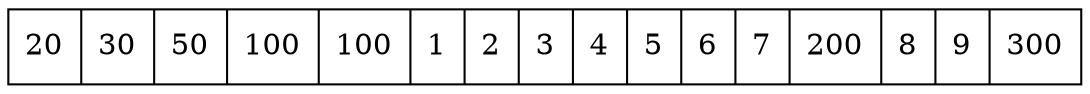 digraph G{ node [shape = record ];
 rankdir=LR;X[label="{ 20|30|50|100|100|1|2|3|4|5|6|7|200|8|9|300}"]}
